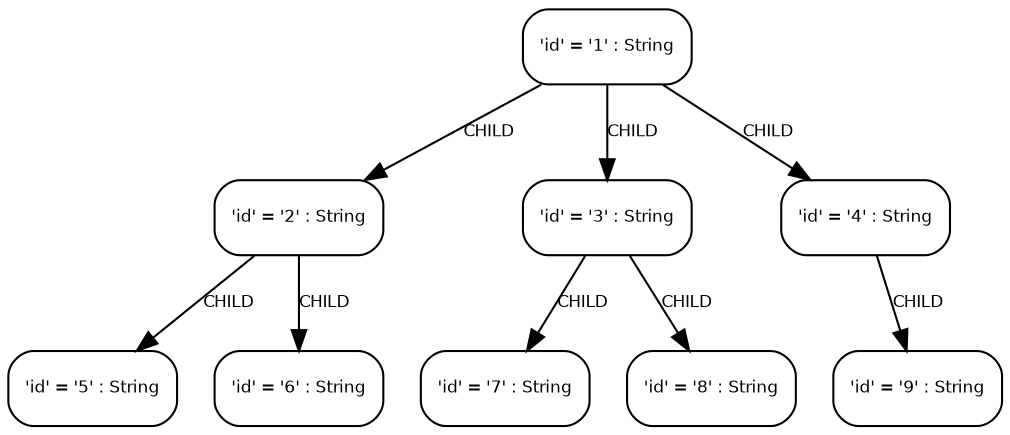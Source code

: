 digraph Neo {
  node [
    shape = "Mrecord"
    fontsize = "8"
    fontname = "Bitstream Vera Sans"
  ]
  edge [
    fontsize = "8"
    fontname = "Bitstream Vera Sans"
  ]
  N0 [
    label = "'id' = '1' : String\l"
  ]
  N0 -> N1 [
    label = "CHILD\n"
  ]
  N0 -> N2 [
    label = "CHILD\n"
  ]
  N0 -> N3 [
    label = "CHILD\n"
  ]
  N1 [
    label = "'id' = '2' : String\l"
  ]
  N1 -> N4 [
    label = "CHILD\n"
  ]
  N1 -> N5 [
    label = "CHILD\n"
  ]
  N2 [
    label = "'id' = '3' : String\l"
  ]
  N2 -> N6 [
    label = "CHILD\n"
  ]
  N2 -> N7 [
    label = "CHILD\n"
  ]
  N3 [
    label = "'id' = '4' : String\l"
  ]
  N3 -> N8 [
    label = "CHILD\n"
  ]
  N4 [
    label = "'id' = '5' : String\l"
  ]
  N5 [
    label = "'id' = '6' : String\l"
  ]
  N6 [
    label = "'id' = '7' : String\l"
  ]
  N7 [
    label = "'id' = '8' : String\l"
  ]
  N8 [
    label = "'id' = '9' : String\l"
  ]
}
